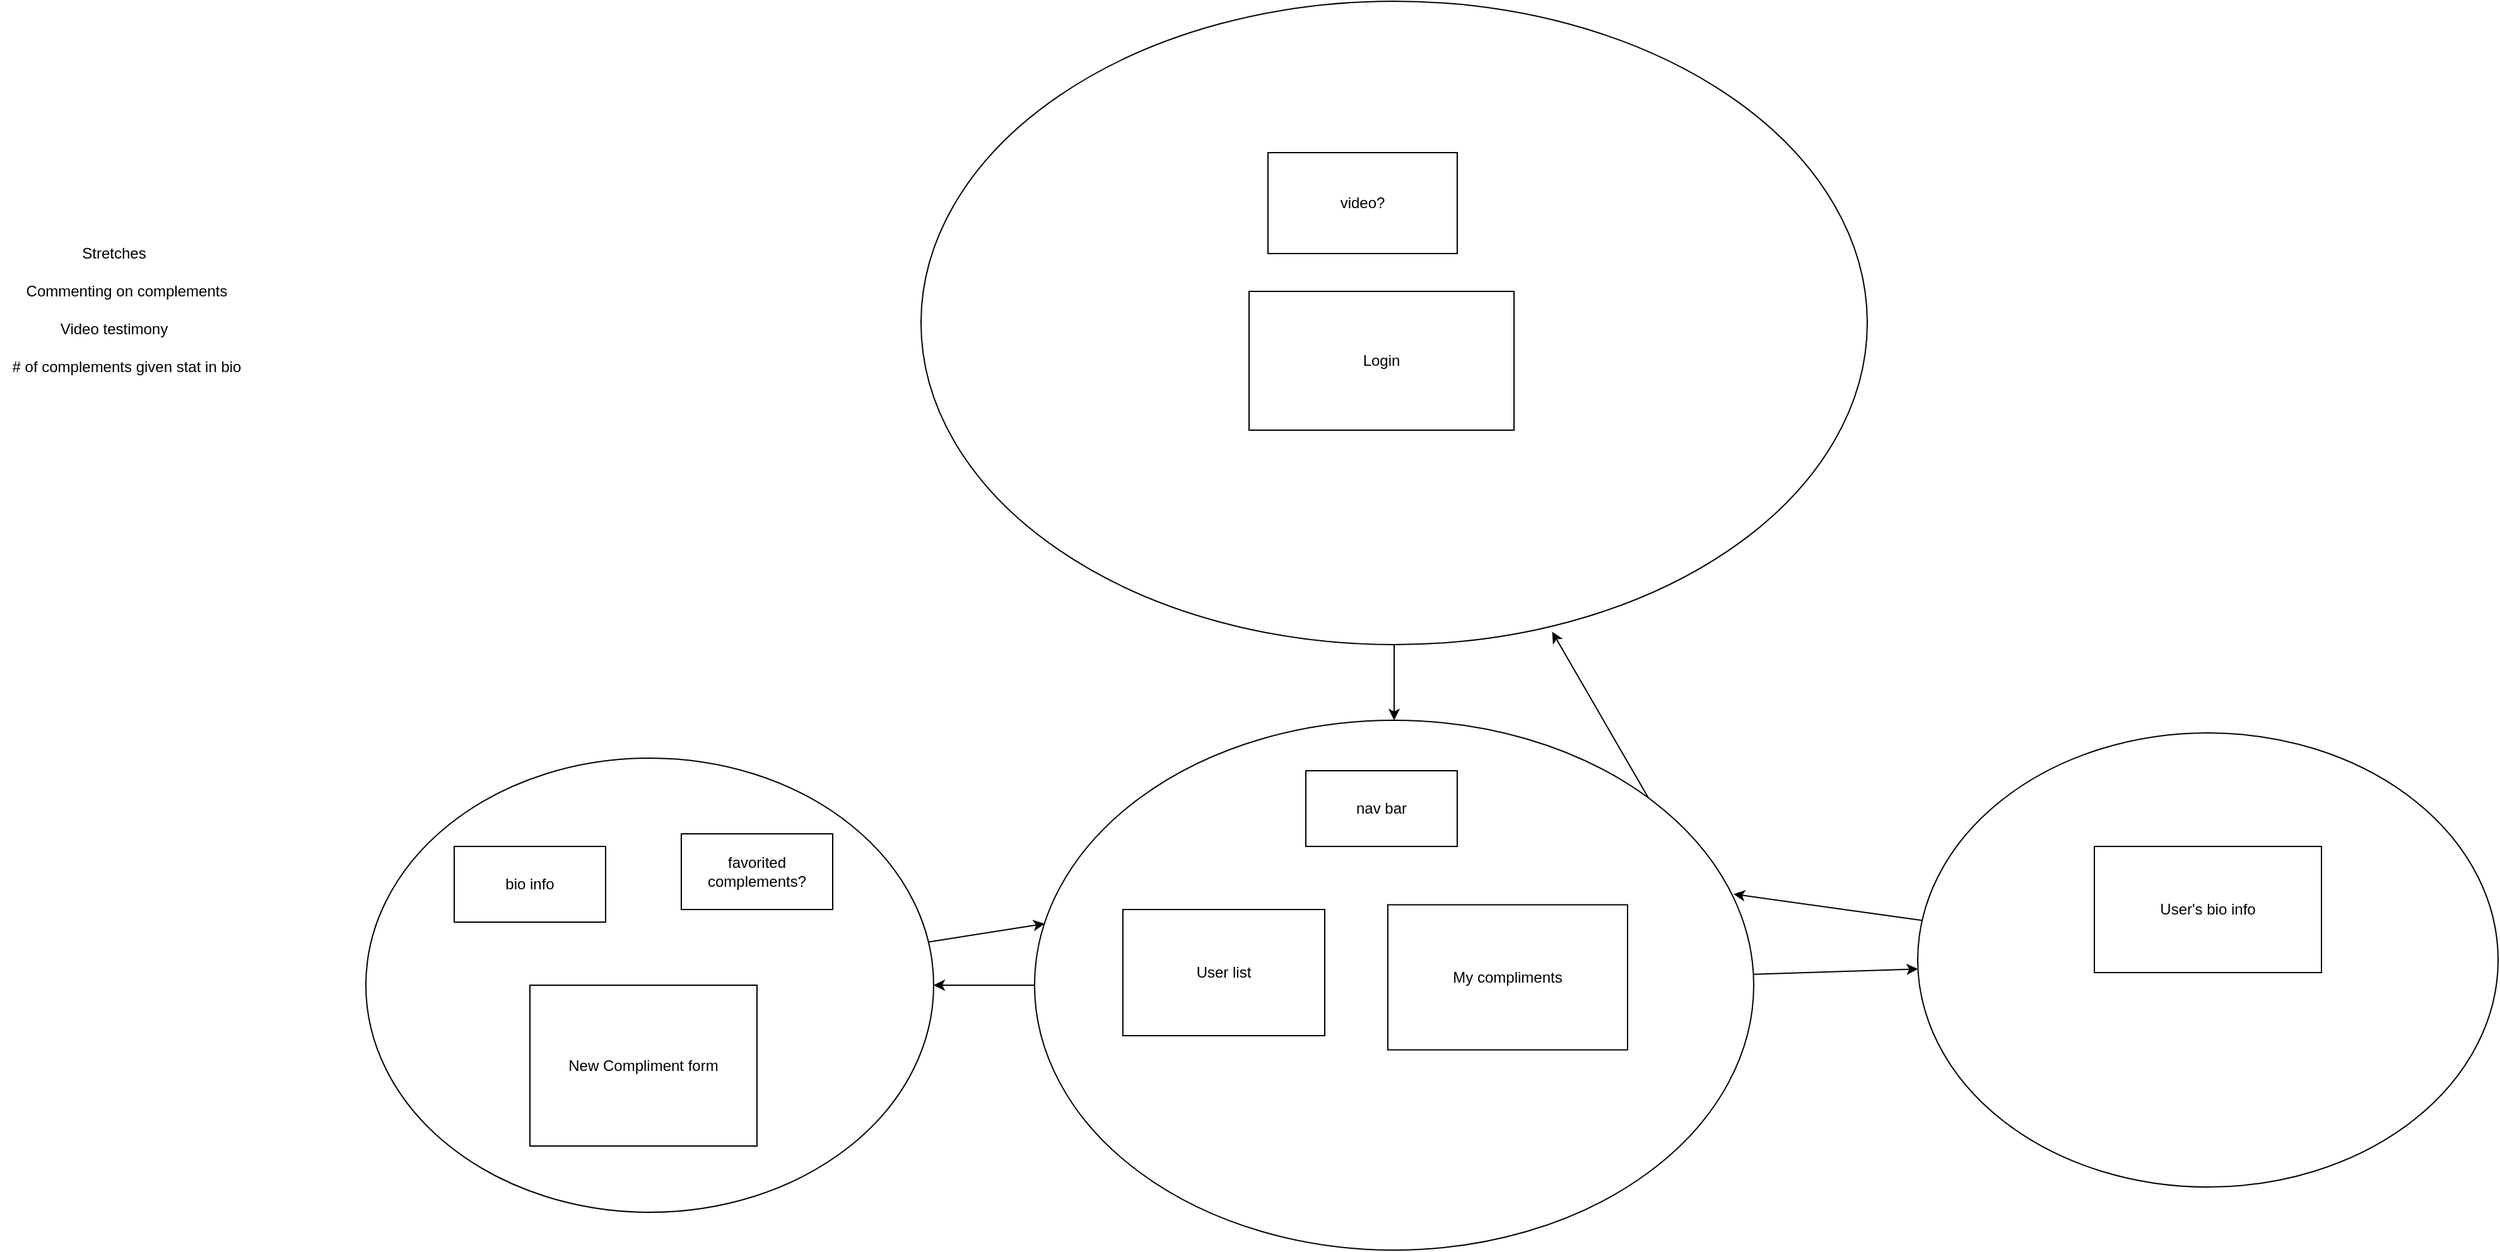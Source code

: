 <mxfile>
    <diagram id="RgJAGrslnWcrVNembBHW" name="Page-1">
        <mxGraphModel dx="1398" dy="724" grid="1" gridSize="10" guides="1" tooltips="1" connect="1" arrows="1" fold="1" page="1" pageScale="1" pageWidth="850" pageHeight="1100" math="0" shadow="0">
            <root>
                <mxCell id="0"/>
                <mxCell id="1" parent="0"/>
                <mxCell id="5" style="edgeStyle=none;html=1;exitX=0.5;exitY=1;exitDx=0;exitDy=0;entryX=0.5;entryY=0;entryDx=0;entryDy=0;" edge="1" parent="1" source="3" target="4">
                    <mxGeometry relative="1" as="geometry"/>
                </mxCell>
                <mxCell id="3" value="" style="ellipse;whiteSpace=wrap;html=1;" vertex="1" parent="1">
                    <mxGeometry x="-80" y="30" width="750" height="510" as="geometry"/>
                </mxCell>
                <mxCell id="2" value="Login" style="rounded=0;whiteSpace=wrap;html=1;" vertex="1" parent="1">
                    <mxGeometry x="180" y="260" width="210" height="110" as="geometry"/>
                </mxCell>
                <mxCell id="9" style="edgeStyle=none;html=1;" edge="1" parent="1" source="4" target="8">
                    <mxGeometry relative="1" as="geometry"/>
                </mxCell>
                <mxCell id="12" style="edgeStyle=none;html=1;exitX=1;exitY=0;exitDx=0;exitDy=0;entryX=0.667;entryY=0.98;entryDx=0;entryDy=0;entryPerimeter=0;" edge="1" parent="1" source="4" target="3">
                    <mxGeometry relative="1" as="geometry"/>
                </mxCell>
                <mxCell id="17" style="edgeStyle=none;html=1;" edge="1" parent="1" source="4" target="14">
                    <mxGeometry relative="1" as="geometry"/>
                </mxCell>
                <mxCell id="4" value="" style="ellipse;whiteSpace=wrap;html=1;" vertex="1" parent="1">
                    <mxGeometry x="10" y="600" width="570" height="420" as="geometry"/>
                </mxCell>
                <mxCell id="6" value="User list" style="rounded=0;whiteSpace=wrap;html=1;" vertex="1" parent="1">
                    <mxGeometry x="80" y="750" width="160" height="100" as="geometry"/>
                </mxCell>
                <mxCell id="7" value="My compliments" style="rounded=0;whiteSpace=wrap;html=1;" vertex="1" parent="1">
                    <mxGeometry x="290" y="746.25" width="190" height="115" as="geometry"/>
                </mxCell>
                <mxCell id="11" style="edgeStyle=none;html=1;entryX=0.014;entryY=0.384;entryDx=0;entryDy=0;entryPerimeter=0;" edge="1" parent="1" source="8" target="4">
                    <mxGeometry relative="1" as="geometry"/>
                </mxCell>
                <mxCell id="8" value="" style="ellipse;whiteSpace=wrap;html=1;" vertex="1" parent="1">
                    <mxGeometry x="-520" y="630" width="450" height="360" as="geometry"/>
                </mxCell>
                <mxCell id="10" value="New Compliment form" style="rounded=0;whiteSpace=wrap;html=1;" vertex="1" parent="1">
                    <mxGeometry x="-390" y="810" width="180" height="127.5" as="geometry"/>
                </mxCell>
                <mxCell id="13" value="video?" style="rounded=0;whiteSpace=wrap;html=1;" vertex="1" parent="1">
                    <mxGeometry x="195" y="150" width="150" height="80" as="geometry"/>
                </mxCell>
                <mxCell id="20" style="edgeStyle=none;html=1;entryX=0.972;entryY=0.328;entryDx=0;entryDy=0;entryPerimeter=0;" edge="1" parent="1" source="14" target="4">
                    <mxGeometry relative="1" as="geometry"/>
                </mxCell>
                <mxCell id="14" value="" style="ellipse;whiteSpace=wrap;html=1;" vertex="1" parent="1">
                    <mxGeometry x="710" y="610" width="460" height="360" as="geometry"/>
                </mxCell>
                <mxCell id="15" value="User's bio info" style="rounded=0;whiteSpace=wrap;html=1;" vertex="1" parent="1">
                    <mxGeometry x="850" y="700" width="180" height="100" as="geometry"/>
                </mxCell>
                <mxCell id="16" value="bio info" style="rounded=0;whiteSpace=wrap;html=1;" vertex="1" parent="1">
                    <mxGeometry x="-450" y="700" width="120" height="60" as="geometry"/>
                </mxCell>
                <mxCell id="19" value="nav bar" style="rounded=0;whiteSpace=wrap;html=1;" vertex="1" parent="1">
                    <mxGeometry x="225" y="640" width="120" height="60" as="geometry"/>
                </mxCell>
                <mxCell id="21" value="favorited complements?" style="rounded=0;whiteSpace=wrap;html=1;" vertex="1" parent="1">
                    <mxGeometry x="-270" y="690" width="120" height="60" as="geometry"/>
                </mxCell>
                <mxCell id="22" value="Commenting on complements" style="text;html=1;align=center;verticalAlign=middle;resizable=0;points=[];autosize=1;strokeColor=none;fillColor=none;" vertex="1" parent="1">
                    <mxGeometry x="-800" y="245" width="180" height="30" as="geometry"/>
                </mxCell>
                <mxCell id="23" value="Stretches" style="text;html=1;align=center;verticalAlign=middle;resizable=0;points=[];autosize=1;strokeColor=none;fillColor=none;" vertex="1" parent="1">
                    <mxGeometry x="-755" y="215" width="70" height="30" as="geometry"/>
                </mxCell>
                <mxCell id="24" value="Video testimony" style="text;html=1;align=center;verticalAlign=middle;resizable=0;points=[];autosize=1;strokeColor=none;fillColor=none;" vertex="1" parent="1">
                    <mxGeometry x="-775" y="275" width="110" height="30" as="geometry"/>
                </mxCell>
                <mxCell id="25" value="# of complements given stat in bio" style="text;html=1;align=center;verticalAlign=middle;resizable=0;points=[];autosize=1;strokeColor=none;fillColor=none;" vertex="1" parent="1">
                    <mxGeometry x="-810" y="305" width="200" height="30" as="geometry"/>
                </mxCell>
            </root>
        </mxGraphModel>
    </diagram>
</mxfile>